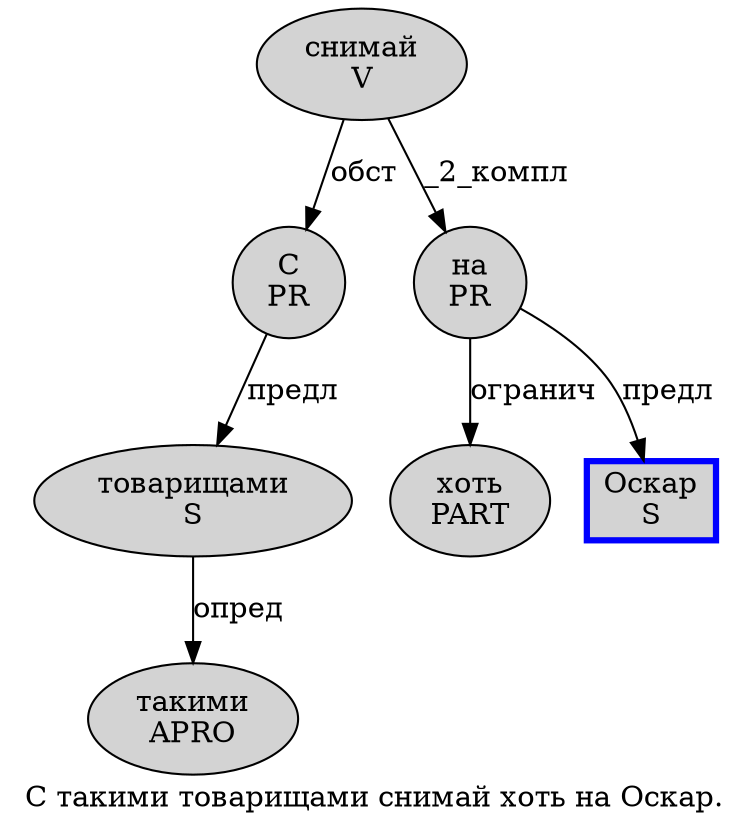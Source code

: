 digraph SENTENCE_4678 {
	graph [label="С такими товарищами снимай хоть на Оскар."]
	node [style=filled]
		0 [label="С
PR" color="" fillcolor=lightgray penwidth=1 shape=ellipse]
		1 [label="такими
APRO" color="" fillcolor=lightgray penwidth=1 shape=ellipse]
		2 [label="товарищами
S" color="" fillcolor=lightgray penwidth=1 shape=ellipse]
		3 [label="снимай
V" color="" fillcolor=lightgray penwidth=1 shape=ellipse]
		4 [label="хоть
PART" color="" fillcolor=lightgray penwidth=1 shape=ellipse]
		5 [label="на
PR" color="" fillcolor=lightgray penwidth=1 shape=ellipse]
		6 [label="Оскар
S" color=blue fillcolor=lightgray penwidth=3 shape=box]
			5 -> 4 [label="огранич"]
			5 -> 6 [label="предл"]
			3 -> 0 [label="обст"]
			3 -> 5 [label="_2_компл"]
			2 -> 1 [label="опред"]
			0 -> 2 [label="предл"]
}